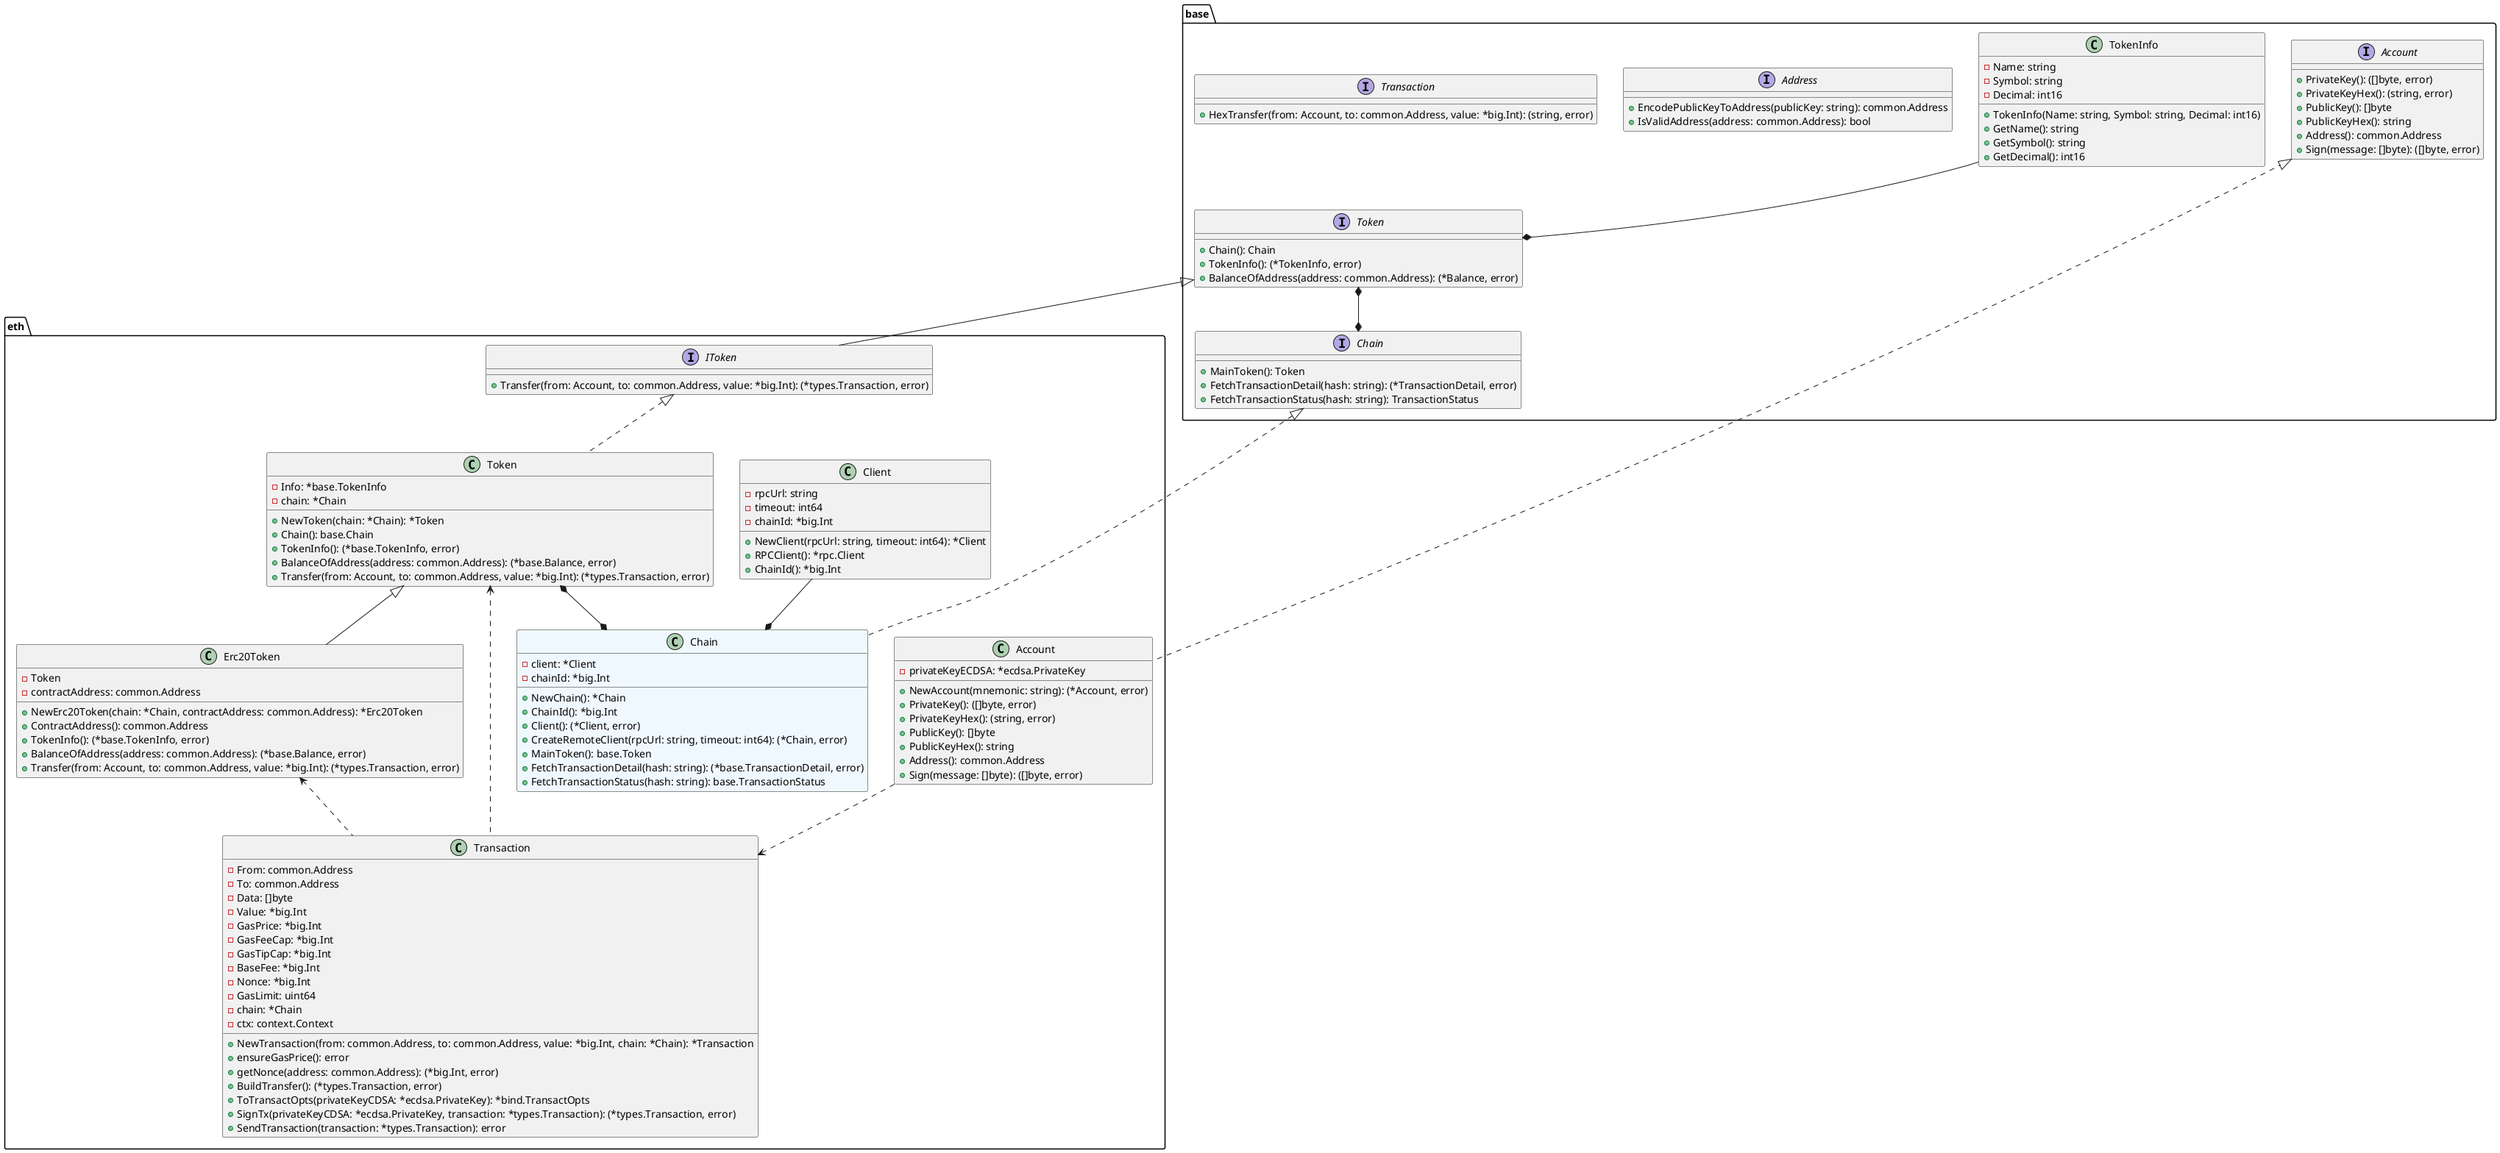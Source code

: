 @startuml

package base {
  class TokenInfo {
    - Name: string
    - Symbol: string
    - Decimal: int16
    + TokenInfo(Name: string, Symbol: string, Decimal: int16)
    + GetName(): string
    + GetSymbol(): string
    + GetDecimal(): int16
  }

  interface Account {
      + PrivateKey(): ([]byte, error)
      + PrivateKeyHex(): (string, error)
      + PublicKey(): []byte
      + PublicKeyHex(): string
      + Address(): common.Address
      + Sign(message: []byte): ([]byte, error)
    }

  interface Token {
    + Chain(): Chain
    + TokenInfo(): (*TokenInfo, error)
    + BalanceOfAddress(address: common.Address): (*Balance, error)
  }


    interface Address {
      + EncodePublicKeyToAddress(publicKey: string): common.Address
      + IsValidAddress(address: common.Address): bool
    }

  interface Chain {
    + MainToken(): Token
    + FetchTransactionDetail(hash: string): (*TransactionDetail, error)
    + FetchTransactionStatus(hash: string): TransactionStatus
  }

 interface Transaction {
   + HexTransfer(from: Account, to: common.Address, value: *big.Int): (string, error)
 }



}

package eth {
class Client {
  - rpcUrl: string
  - timeout: int64
  - chainId: *big.Int

  + NewClient(rpcUrl: string, timeout: int64): *Client
  + RPCClient(): *rpc.Client
  + ChainId(): *big.Int
}



class Chain implements base.Chain { 
  - client: *Client
  - chainId: *big.Int

  + NewChain(): *Chain
  + ChainId(): *big.Int
  + Client(): (*Client, error)
  + CreateRemoteClient(rpcUrl: string, timeout: int64): (*Chain, error)
  + MainToken(): base.Token
  + FetchTransactionDetail(hash: string): (*base.TransactionDetail, error)
  + FetchTransactionStatus(hash: string): base.TransactionStatus
}

class Token implements eth.IToken {
  - Info: *base.TokenInfo
  - chain: *Chain

  + NewToken(chain: *Chain): *Token
  + Chain(): base.Chain
  + TokenInfo(): (*base.TokenInfo, error)
  + BalanceOfAddress(address: common.Address): (*base.Balance, error)
  + Transfer(from: Account, to: common.Address, value: *big.Int): (*types.Transaction, error)
}

interface IToken extends base.Token {
  + Transfer(from: Account, to: common.Address, value: *big.Int): (*types.Transaction, error)
}

class Erc20Token extends Token {
  - Token
  - contractAddress: common.Address

  + NewErc20Token(chain: *Chain, contractAddress: common.Address): *Erc20Token
  + ContractAddress(): common.Address
  + TokenInfo(): (*base.TokenInfo, error)
  + BalanceOfAddress(address: common.Address): (*base.Balance, error)
  + Transfer(from: Account, to: common.Address, value: *big.Int): (*types.Transaction, error)
}

class Transaction {
  - From: common.Address
  - To: common.Address
  - Data: []byte
  - Value: *big.Int
  - GasPrice: *big.Int
  - GasFeeCap: *big.Int
  - GasTipCap: *big.Int
  - BaseFee: *big.Int
  - Nonce: *big.Int
  - GasLimit: uint64
  - chain: *Chain
  - ctx: context.Context

  + NewTransaction(from: common.Address, to: common.Address, value: *big.Int, chain: *Chain): *Transaction
  + ensureGasPrice(): error
  + getNonce(address: common.Address): (*big.Int, error)
  + BuildTransfer(): (*types.Transaction, error)
  + ToTransactOpts(privateKeyCDSA: *ecdsa.PrivateKey): *bind.TransactOpts
  + SignTx(privateKeyCDSA: *ecdsa.PrivateKey, transaction: *types.Transaction): (*types.Transaction, error)
  + SendTransaction(transaction: *types.Transaction): error
}

class Account implements base.Account{
  - privateKeyECDSA: *ecdsa.PrivateKey

  + NewAccount(mnemonic: string): (*Account, error)
  + PrivateKey(): ([]byte, error)
  + PrivateKeyHex(): (string, error)
  + PublicKey(): []byte
  + PublicKeyHex(): string
  + Address(): common.Address
  + Sign(message: []byte): ([]byte, error)
}

class Chain #aliceblue

}

base.TokenInfo --* base.Token
base.Token *--* base.Chain
eth.Client --* eth.Chain
eth.Token *--* eth.Chain

eth.Token <.. eth.Transaction
eth.Erc20Token <.. eth.Transaction
' eth.Transaction --|> eth.Token
' eth.Transaction --|> eth.Erc20Token

' eth.Account ..|> base.Account
eth.Account ..> eth.Transaction



@enduml